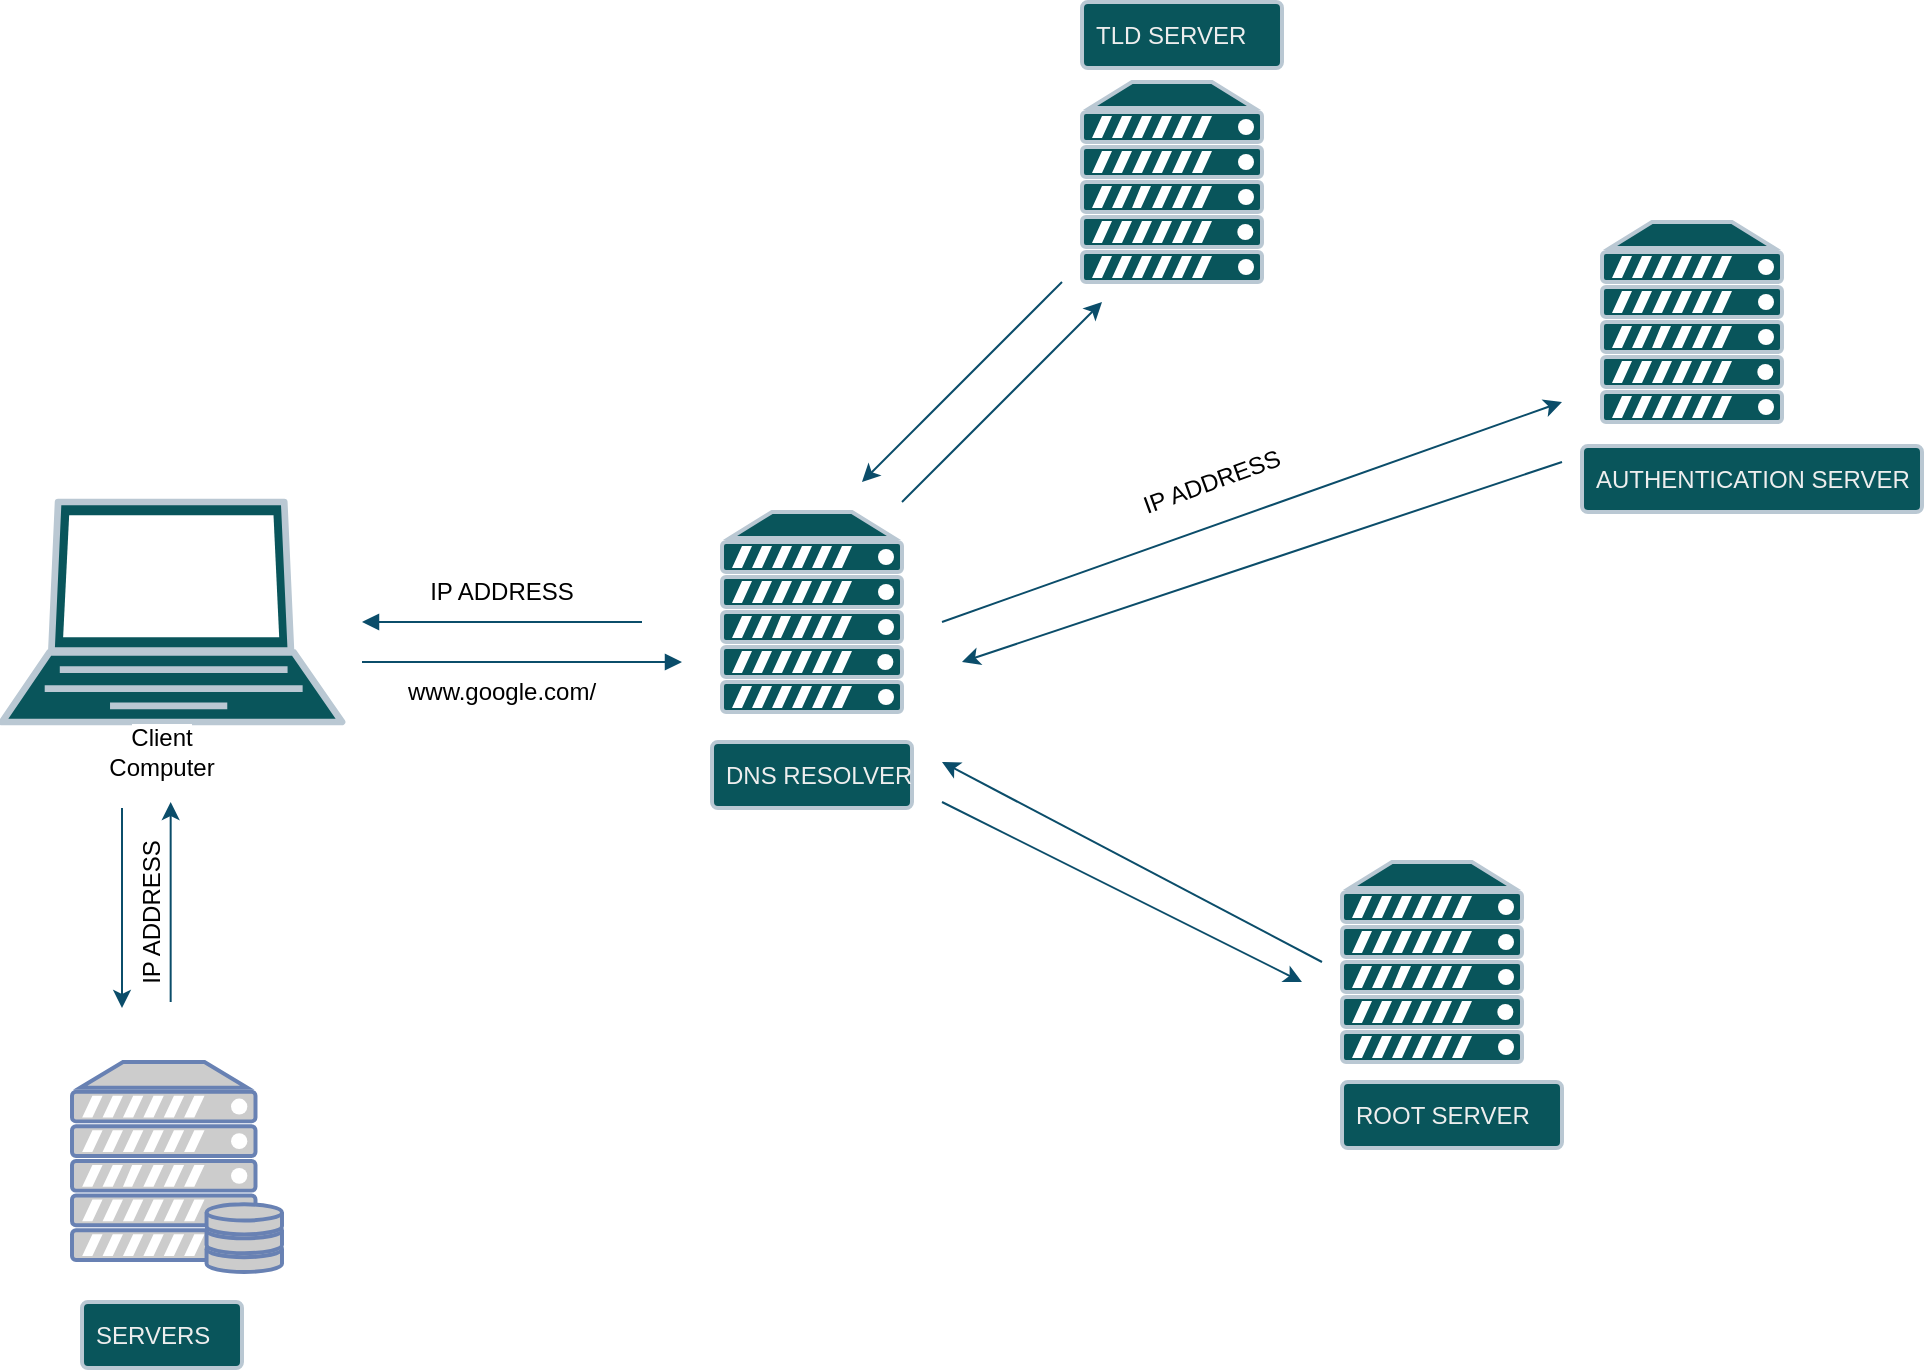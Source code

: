 <mxfile version="21.7.5" type="github">
  <diagram name="Page-1" id="3Gsh2670xP5e92RrSAov">
    <mxGraphModel dx="2339" dy="764" grid="1" gridSize="10" guides="1" tooltips="1" connect="1" arrows="1" fold="1" page="1" pageScale="1" pageWidth="850" pageHeight="1400" math="0" shadow="0">
      <root>
        <mxCell id="0" />
        <mxCell id="1" parent="0" />
        <mxCell id="ZYZ0SlPtpHJBqJkjP51O-1" value="" style="fontColor=#EEEEEE;verticalAlign=top;verticalLabelPosition=bottom;labelPosition=center;align=center;html=1;outlineConnect=0;fillColor=#09555B;strokeColor=#BAC8D3;gradientDirection=north;strokeWidth=2;shape=mxgraph.networks.laptop;labelBackgroundColor=none;" vertex="1" parent="1">
          <mxGeometry x="-140" y="630" width="170" height="110" as="geometry" />
        </mxCell>
        <mxCell id="ZYZ0SlPtpHJBqJkjP51O-2" value="" style="fontColor=#EEEEEE;verticalAlign=top;verticalLabelPosition=bottom;labelPosition=center;align=center;html=1;outlineConnect=0;fillColor=#09555B;strokeColor=#BAC8D3;gradientDirection=north;strokeWidth=2;shape=mxgraph.networks.server;labelBackgroundColor=none;" vertex="1" parent="1">
          <mxGeometry x="220" y="635" width="90" height="100" as="geometry" />
        </mxCell>
        <mxCell id="ZYZ0SlPtpHJBqJkjP51O-3" value="" style="fontColor=#EEEEEE;verticalAlign=top;verticalLabelPosition=bottom;labelPosition=center;align=center;html=1;outlineConnect=0;fillColor=#09555B;strokeColor=#BAC8D3;gradientDirection=north;strokeWidth=2;shape=mxgraph.networks.server;labelBackgroundColor=none;" vertex="1" parent="1">
          <mxGeometry x="530" y="810" width="90" height="100" as="geometry" />
        </mxCell>
        <mxCell id="ZYZ0SlPtpHJBqJkjP51O-4" value="" style="fontColor=#EEEEEE;verticalAlign=top;verticalLabelPosition=bottom;labelPosition=center;align=center;html=1;outlineConnect=0;fillColor=#09555B;strokeColor=#BAC8D3;gradientDirection=north;strokeWidth=2;shape=mxgraph.networks.server;labelBackgroundColor=none;" vertex="1" parent="1">
          <mxGeometry x="400" y="420" width="90" height="100" as="geometry" />
        </mxCell>
        <mxCell id="ZYZ0SlPtpHJBqJkjP51O-5" value="" style="fontColor=#EEEEEE;verticalAlign=top;verticalLabelPosition=bottom;labelPosition=center;align=center;html=1;outlineConnect=0;fillColor=#09555B;strokeColor=#BAC8D3;gradientDirection=north;strokeWidth=2;shape=mxgraph.networks.server;labelBackgroundColor=none;" vertex="1" parent="1">
          <mxGeometry x="660" y="490" width="90" height="100" as="geometry" />
        </mxCell>
        <mxCell id="ZYZ0SlPtpHJBqJkjP51O-9" value="" style="edgeStyle=orthogonalEdgeStyle;html=1;endArrow=block;elbow=vertical;startArrow=none;endFill=1;strokeColor=#0B4D6A;rounded=0;labelBackgroundColor=none;fontColor=default;" edge="1" parent="1">
          <mxGeometry width="100" relative="1" as="geometry">
            <mxPoint x="40" y="710" as="sourcePoint" />
            <mxPoint x="200" y="710" as="targetPoint" />
          </mxGeometry>
        </mxCell>
        <mxCell id="ZYZ0SlPtpHJBqJkjP51O-10" value="" style="edgeStyle=orthogonalEdgeStyle;html=1;endArrow=none;elbow=vertical;startArrow=block;startFill=1;strokeColor=#0B4D6A;rounded=0;labelBackgroundColor=none;fontColor=default;" edge="1" parent="1">
          <mxGeometry width="100" relative="1" as="geometry">
            <mxPoint x="40" y="690" as="sourcePoint" />
            <mxPoint x="180" y="690" as="targetPoint" />
          </mxGeometry>
        </mxCell>
        <mxCell id="ZYZ0SlPtpHJBqJkjP51O-12" value="" style="endArrow=classic;html=1;rounded=0;labelBackgroundColor=none;strokeColor=#0B4D6A;fontColor=default;" edge="1" parent="1">
          <mxGeometry width="50" height="50" relative="1" as="geometry">
            <mxPoint x="390" y="520" as="sourcePoint" />
            <mxPoint x="290" y="620" as="targetPoint" />
          </mxGeometry>
        </mxCell>
        <mxCell id="ZYZ0SlPtpHJBqJkjP51O-14" value="" style="endArrow=classic;html=1;rounded=0;labelBackgroundColor=none;strokeColor=#0B4D6A;fontColor=default;" edge="1" parent="1">
          <mxGeometry width="50" height="50" relative="1" as="geometry">
            <mxPoint x="330" y="690" as="sourcePoint" />
            <mxPoint x="640" y="580" as="targetPoint" />
          </mxGeometry>
        </mxCell>
        <mxCell id="ZYZ0SlPtpHJBqJkjP51O-15" value="" style="endArrow=classic;html=1;rounded=0;labelBackgroundColor=none;strokeColor=#0B4D6A;fontColor=default;" edge="1" parent="1">
          <mxGeometry width="50" height="50" relative="1" as="geometry">
            <mxPoint x="640" y="610" as="sourcePoint" />
            <mxPoint x="340" y="710" as="targetPoint" />
          </mxGeometry>
        </mxCell>
        <mxCell id="ZYZ0SlPtpHJBqJkjP51O-16" value="" style="endArrow=classic;html=1;rounded=0;labelBackgroundColor=none;strokeColor=#0B4D6A;fontColor=default;" edge="1" parent="1">
          <mxGeometry width="50" height="50" relative="1" as="geometry">
            <mxPoint x="310" y="630" as="sourcePoint" />
            <mxPoint x="410" y="530" as="targetPoint" />
          </mxGeometry>
        </mxCell>
        <mxCell id="ZYZ0SlPtpHJBqJkjP51O-18" value="" style="endArrow=classic;html=1;rounded=0;labelBackgroundColor=none;strokeColor=#0B4D6A;fontColor=default;" edge="1" parent="1">
          <mxGeometry width="50" height="50" relative="1" as="geometry">
            <mxPoint x="330" y="780" as="sourcePoint" />
            <mxPoint x="510" y="870" as="targetPoint" />
          </mxGeometry>
        </mxCell>
        <mxCell id="ZYZ0SlPtpHJBqJkjP51O-19" value="" style="endArrow=classic;html=1;rounded=0;labelBackgroundColor=none;strokeColor=#0B4D6A;fontColor=default;" edge="1" parent="1">
          <mxGeometry width="50" height="50" relative="1" as="geometry">
            <mxPoint x="520" y="860" as="sourcePoint" />
            <mxPoint x="330" y="760" as="targetPoint" />
          </mxGeometry>
        </mxCell>
        <mxCell id="ZYZ0SlPtpHJBqJkjP51O-21" value="ROOT SERVER" style="rounded=1;arcSize=9;align=left;spacingLeft=5;strokeColor=#BAC8D3;html=1;strokeWidth=2;fontSize=12;labelBackgroundColor=none;fillColor=#09555B;fontColor=#EEEEEE;" vertex="1" parent="1">
          <mxGeometry x="530" y="920" width="110" height="33" as="geometry" />
        </mxCell>
        <mxCell id="ZYZ0SlPtpHJBqJkjP51O-22" value="DNS RESOLVER" style="rounded=1;arcSize=9;align=left;spacingLeft=5;strokeColor=#BAC8D3;html=1;strokeWidth=2;fontSize=12;labelBackgroundColor=none;fillColor=#09555B;fontColor=#EEEEEE;" vertex="1" parent="1">
          <mxGeometry x="215" y="750" width="100" height="33" as="geometry" />
        </mxCell>
        <mxCell id="ZYZ0SlPtpHJBqJkjP51O-25" value="AUTHENTICATION SERVER" style="rounded=1;arcSize=9;align=left;spacingLeft=5;strokeColor=#BAC8D3;html=1;strokeWidth=2;fontSize=12;labelBackgroundColor=none;fillColor=#09555B;fontColor=#EEEEEE;" vertex="1" parent="1">
          <mxGeometry x="650" y="602" width="170" height="33" as="geometry" />
        </mxCell>
        <mxCell id="ZYZ0SlPtpHJBqJkjP51O-26" value="TLD SERVER" style="rounded=1;arcSize=9;align=left;spacingLeft=5;strokeColor=#BAC8D3;html=1;strokeWidth=2;fontSize=12;labelBackgroundColor=none;fillColor=#09555B;fontColor=#EEEEEE;" vertex="1" parent="1">
          <mxGeometry x="400" y="380" width="100" height="33" as="geometry" />
        </mxCell>
        <mxCell id="ZYZ0SlPtpHJBqJkjP51O-30" value="&lt;font style=&quot;background-color: rgb(255, 255, 255);&quot; color=&quot;#000000&quot;&gt;Client Computer&lt;/font&gt;" style="text;html=1;strokeColor=none;fillColor=none;align=center;verticalAlign=middle;whiteSpace=wrap;rounded=0;fontColor=#EEEEEE;" vertex="1" parent="1">
          <mxGeometry x="-90" y="740" width="60" height="30" as="geometry" />
        </mxCell>
        <mxCell id="ZYZ0SlPtpHJBqJkjP51O-31" value="&lt;font color=&quot;#000000&quot;&gt;www.google.com/&lt;/font&gt;" style="text;html=1;strokeColor=none;fillColor=none;align=center;verticalAlign=middle;whiteSpace=wrap;rounded=0;fontColor=#EEEEEE;" vertex="1" parent="1">
          <mxGeometry x="80" y="710" width="60" height="30" as="geometry" />
        </mxCell>
        <mxCell id="ZYZ0SlPtpHJBqJkjP51O-33" value="&lt;font color=&quot;#000000&quot;&gt;IP ADDRESS&lt;/font&gt;" style="text;html=1;strokeColor=none;fillColor=none;align=center;verticalAlign=middle;whiteSpace=wrap;rounded=0;fontColor=#EEEEEE;rotation=-20;" vertex="1" parent="1">
          <mxGeometry x="410" y="605" width="110" height="30" as="geometry" />
        </mxCell>
        <mxCell id="ZYZ0SlPtpHJBqJkjP51O-34" value="&lt;font color=&quot;#000000&quot;&gt;IP ADDRESS&lt;/font&gt;" style="text;html=1;strokeColor=none;fillColor=none;align=center;verticalAlign=middle;whiteSpace=wrap;rounded=0;fontColor=#EEEEEE;rotation=0;" vertex="1" parent="1">
          <mxGeometry x="55" y="660" width="110" height="30" as="geometry" />
        </mxCell>
        <mxCell id="ZYZ0SlPtpHJBqJkjP51O-35" value="" style="endArrow=classic;html=1;rounded=0;strokeColor=#0B4D6A;" edge="1" parent="1">
          <mxGeometry width="50" height="50" relative="1" as="geometry">
            <mxPoint x="-80" y="783" as="sourcePoint" />
            <mxPoint x="-80" y="883" as="targetPoint" />
          </mxGeometry>
        </mxCell>
        <mxCell id="ZYZ0SlPtpHJBqJkjP51O-36" value="" style="endArrow=classic;html=1;rounded=0;strokeColor=#0B4D6A;" edge="1" parent="1">
          <mxGeometry width="50" height="50" relative="1" as="geometry">
            <mxPoint x="-55.67" y="880" as="sourcePoint" />
            <mxPoint x="-55.67" y="780" as="targetPoint" />
          </mxGeometry>
        </mxCell>
        <mxCell id="ZYZ0SlPtpHJBqJkjP51O-37" value="" style="fontColor=#0066CC;verticalAlign=top;verticalLabelPosition=bottom;labelPosition=center;align=center;html=1;outlineConnect=0;fillColor=#CCCCCC;strokeColor=#6881B3;gradientColor=none;gradientDirection=north;strokeWidth=2;shape=mxgraph.networks.server_storage;" vertex="1" parent="1">
          <mxGeometry x="-105" y="910" width="105" height="105" as="geometry" />
        </mxCell>
        <mxCell id="ZYZ0SlPtpHJBqJkjP51O-38" value="SERVERS" style="rounded=1;arcSize=9;align=left;spacingLeft=5;strokeColor=#BAC8D3;html=1;strokeWidth=2;fontSize=12;labelBackgroundColor=none;fillColor=#09555B;fontColor=#EEEEEE;" vertex="1" parent="1">
          <mxGeometry x="-100" y="1030" width="80" height="33" as="geometry" />
        </mxCell>
        <mxCell id="ZYZ0SlPtpHJBqJkjP51O-39" value="&lt;font color=&quot;#000000&quot;&gt;IP ADDRESS&lt;/font&gt;" style="text;html=1;strokeColor=none;fillColor=none;align=center;verticalAlign=middle;whiteSpace=wrap;rounded=0;fontColor=#EEEEEE;rotation=-90;" vertex="1" parent="1">
          <mxGeometry x="-120" y="820" width="110" height="30" as="geometry" />
        </mxCell>
      </root>
    </mxGraphModel>
  </diagram>
</mxfile>
